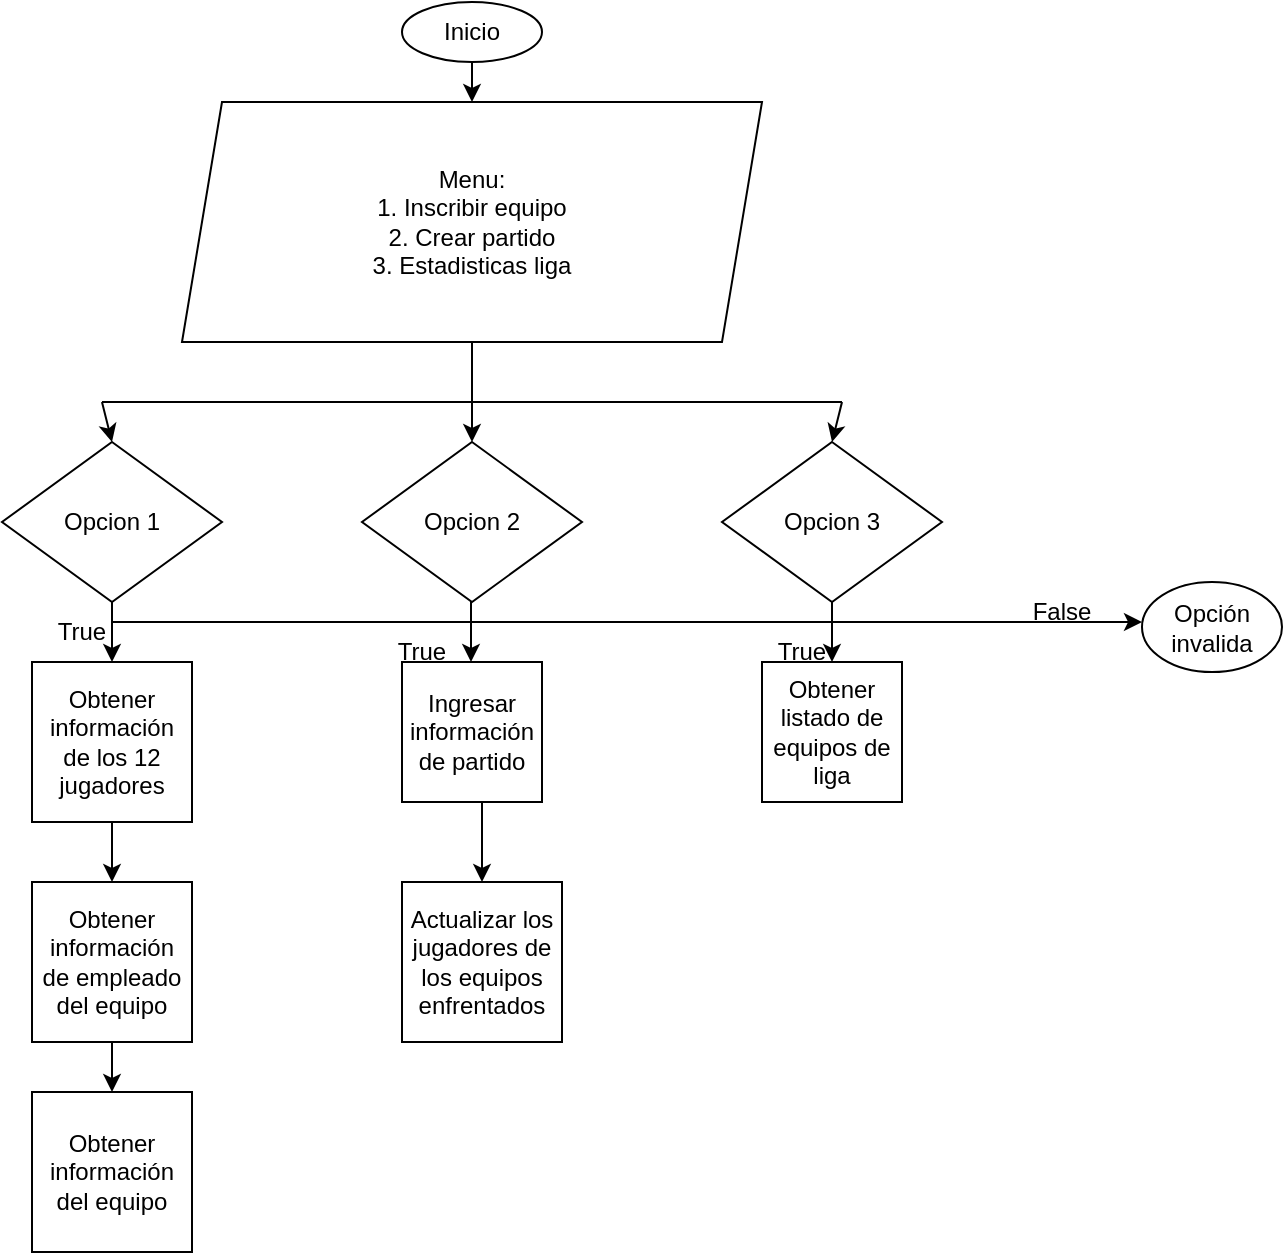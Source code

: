 <mxfile version="20.5.3" type="device"><diagram id="ZOQIdSvf8cV6x46VXNgm" name="Página-1"><mxGraphModel dx="1185" dy="554" grid="1" gridSize="10" guides="1" tooltips="1" connect="1" arrows="1" fold="1" page="1" pageScale="1" pageWidth="827" pageHeight="1169" math="0" shadow="0"><root><mxCell id="0"/><mxCell id="1" parent="0"/><mxCell id="ww_3XcjUSoUHcJ_U8RtY-1" value="Inicio" style="ellipse;whiteSpace=wrap;html=1;" vertex="1" parent="1"><mxGeometry x="320" width="70" height="30" as="geometry"/></mxCell><mxCell id="ww_3XcjUSoUHcJ_U8RtY-2" value="Menu:&lt;br&gt;1. Inscribir equipo&lt;br&gt;2. Crear partido&lt;br&gt;3. Estadisticas liga" style="shape=parallelogram;perimeter=parallelogramPerimeter;whiteSpace=wrap;html=1;fixedSize=1;" vertex="1" parent="1"><mxGeometry x="210" y="50" width="290" height="120" as="geometry"/></mxCell><mxCell id="ww_3XcjUSoUHcJ_U8RtY-3" value="" style="endArrow=classic;html=1;rounded=0;exitX=0.5;exitY=1;exitDx=0;exitDy=0;entryX=0.5;entryY=0;entryDx=0;entryDy=0;" edge="1" parent="1" source="ww_3XcjUSoUHcJ_U8RtY-1" target="ww_3XcjUSoUHcJ_U8RtY-2"><mxGeometry width="50" height="50" relative="1" as="geometry"><mxPoint x="540" y="260" as="sourcePoint"/><mxPoint x="590" y="210" as="targetPoint"/></mxGeometry></mxCell><mxCell id="ww_3XcjUSoUHcJ_U8RtY-4" value="Opcion 1" style="rhombus;whiteSpace=wrap;html=1;" vertex="1" parent="1"><mxGeometry x="120" y="220" width="110" height="80" as="geometry"/></mxCell><mxCell id="ww_3XcjUSoUHcJ_U8RtY-5" value="Opcion 2" style="rhombus;whiteSpace=wrap;html=1;" vertex="1" parent="1"><mxGeometry x="300" y="220" width="110" height="80" as="geometry"/></mxCell><mxCell id="ww_3XcjUSoUHcJ_U8RtY-6" value="Opcion 3" style="rhombus;whiteSpace=wrap;html=1;" vertex="1" parent="1"><mxGeometry x="480" y="220" width="110" height="80" as="geometry"/></mxCell><mxCell id="ww_3XcjUSoUHcJ_U8RtY-7" value="" style="endArrow=none;html=1;rounded=0;entryX=0.5;entryY=1;entryDx=0;entryDy=0;" edge="1" parent="1" target="ww_3XcjUSoUHcJ_U8RtY-2"><mxGeometry width="50" height="50" relative="1" as="geometry"><mxPoint x="355" y="200" as="sourcePoint"/><mxPoint x="380" y="170" as="targetPoint"/></mxGeometry></mxCell><mxCell id="ww_3XcjUSoUHcJ_U8RtY-8" value="" style="endArrow=none;html=1;rounded=0;" edge="1" parent="1"><mxGeometry width="50" height="50" relative="1" as="geometry"><mxPoint x="170" y="200" as="sourcePoint"/><mxPoint x="540" y="200" as="targetPoint"/></mxGeometry></mxCell><mxCell id="ww_3XcjUSoUHcJ_U8RtY-9" value="" style="endArrow=classic;html=1;rounded=0;entryX=0.5;entryY=0;entryDx=0;entryDy=0;" edge="1" parent="1" target="ww_3XcjUSoUHcJ_U8RtY-6"><mxGeometry width="50" height="50" relative="1" as="geometry"><mxPoint x="540" y="200" as="sourcePoint"/><mxPoint x="590" y="290" as="targetPoint"/></mxGeometry></mxCell><mxCell id="ww_3XcjUSoUHcJ_U8RtY-10" value="" style="endArrow=classic;html=1;rounded=0;entryX=0.5;entryY=0;entryDx=0;entryDy=0;" edge="1" parent="1" target="ww_3XcjUSoUHcJ_U8RtY-5"><mxGeometry width="50" height="50" relative="1" as="geometry"><mxPoint x="355" y="200" as="sourcePoint"/><mxPoint x="590" y="290" as="targetPoint"/></mxGeometry></mxCell><mxCell id="ww_3XcjUSoUHcJ_U8RtY-11" value="" style="endArrow=classic;html=1;rounded=0;entryX=0.5;entryY=0;entryDx=0;entryDy=0;" edge="1" parent="1" target="ww_3XcjUSoUHcJ_U8RtY-4"><mxGeometry width="50" height="50" relative="1" as="geometry"><mxPoint x="170" y="200" as="sourcePoint"/><mxPoint x="590" y="290" as="targetPoint"/></mxGeometry></mxCell><mxCell id="ww_3XcjUSoUHcJ_U8RtY-12" value="Obtener información de los 12 jugadores" style="whiteSpace=wrap;html=1;aspect=fixed;" vertex="1" parent="1"><mxGeometry x="135" y="330" width="80" height="80" as="geometry"/></mxCell><mxCell id="ww_3XcjUSoUHcJ_U8RtY-13" value="" style="endArrow=classic;html=1;rounded=0;exitX=0.5;exitY=1;exitDx=0;exitDy=0;entryX=0.5;entryY=0;entryDx=0;entryDy=0;" edge="1" parent="1" source="ww_3XcjUSoUHcJ_U8RtY-4" target="ww_3XcjUSoUHcJ_U8RtY-12"><mxGeometry width="50" height="50" relative="1" as="geometry"><mxPoint x="150" y="350" as="sourcePoint"/><mxPoint x="200" y="300" as="targetPoint"/></mxGeometry></mxCell><mxCell id="ww_3XcjUSoUHcJ_U8RtY-14" value="True" style="text;html=1;strokeColor=none;fillColor=none;align=center;verticalAlign=middle;whiteSpace=wrap;rounded=0;" vertex="1" parent="1"><mxGeometry x="130" y="300" width="60" height="30" as="geometry"/></mxCell><mxCell id="ww_3XcjUSoUHcJ_U8RtY-15" value="True" style="text;html=1;strokeColor=none;fillColor=none;align=center;verticalAlign=middle;whiteSpace=wrap;rounded=0;" vertex="1" parent="1"><mxGeometry x="300" y="310" width="60" height="30" as="geometry"/></mxCell><mxCell id="ww_3XcjUSoUHcJ_U8RtY-16" value="True" style="text;html=1;strokeColor=none;fillColor=none;align=center;verticalAlign=middle;whiteSpace=wrap;rounded=0;" vertex="1" parent="1"><mxGeometry x="490" y="310" width="60" height="30" as="geometry"/></mxCell><mxCell id="ww_3XcjUSoUHcJ_U8RtY-18" value="" style="endArrow=classic;html=1;rounded=0;exitX=0.5;exitY=1;exitDx=0;exitDy=0;entryX=0.5;entryY=0;entryDx=0;entryDy=0;" edge="1" parent="1"><mxGeometry width="50" height="50" relative="1" as="geometry"><mxPoint x="354.5" y="300" as="sourcePoint"/><mxPoint x="354.5" y="330" as="targetPoint"/></mxGeometry></mxCell><mxCell id="ww_3XcjUSoUHcJ_U8RtY-19" value="" style="endArrow=classic;html=1;rounded=0;exitX=0.5;exitY=1;exitDx=0;exitDy=0;" edge="1" parent="1" source="ww_3XcjUSoUHcJ_U8RtY-6"><mxGeometry width="50" height="50" relative="1" as="geometry"><mxPoint x="195" y="320" as="sourcePoint"/><mxPoint x="535" y="330" as="targetPoint"/></mxGeometry></mxCell><mxCell id="ww_3XcjUSoUHcJ_U8RtY-20" value="Ingresar información de partido" style="whiteSpace=wrap;html=1;aspect=fixed;" vertex="1" parent="1"><mxGeometry x="320" y="330" width="70" height="70" as="geometry"/></mxCell><mxCell id="ww_3XcjUSoUHcJ_U8RtY-21" value="Obtener listado de equipos de liga" style="whiteSpace=wrap;html=1;aspect=fixed;" vertex="1" parent="1"><mxGeometry x="500" y="330" width="70" height="70" as="geometry"/></mxCell><mxCell id="ww_3XcjUSoUHcJ_U8RtY-24" value="Obtener información de empleado del equipo" style="whiteSpace=wrap;html=1;aspect=fixed;" vertex="1" parent="1"><mxGeometry x="135" y="440" width="80" height="80" as="geometry"/></mxCell><mxCell id="ww_3XcjUSoUHcJ_U8RtY-25" value="" style="endArrow=classic;html=1;rounded=0;entryX=0.5;entryY=0;entryDx=0;entryDy=0;exitX=0.5;exitY=1;exitDx=0;exitDy=0;exitPerimeter=0;" edge="1" parent="1" source="ww_3XcjUSoUHcJ_U8RtY-12" target="ww_3XcjUSoUHcJ_U8RtY-24"><mxGeometry width="50" height="50" relative="1" as="geometry"><mxPoint x="180" y="410" as="sourcePoint"/><mxPoint x="230" y="360" as="targetPoint"/></mxGeometry></mxCell><mxCell id="ww_3XcjUSoUHcJ_U8RtY-26" value="Obtener información del equipo" style="whiteSpace=wrap;html=1;aspect=fixed;" vertex="1" parent="1"><mxGeometry x="135" y="545" width="80" height="80" as="geometry"/></mxCell><mxCell id="ww_3XcjUSoUHcJ_U8RtY-28" value="" style="endArrow=classic;html=1;rounded=0;entryX=0.5;entryY=0;entryDx=0;entryDy=0;exitX=0.5;exitY=1;exitDx=0;exitDy=0;" edge="1" parent="1" source="ww_3XcjUSoUHcJ_U8RtY-24" target="ww_3XcjUSoUHcJ_U8RtY-26"><mxGeometry width="50" height="50" relative="1" as="geometry"><mxPoint x="180" y="520" as="sourcePoint"/><mxPoint x="230" y="470" as="targetPoint"/></mxGeometry></mxCell><mxCell id="ww_3XcjUSoUHcJ_U8RtY-30" value="Actualizar los jugadores de los equipos enfrentados" style="whiteSpace=wrap;html=1;aspect=fixed;" vertex="1" parent="1"><mxGeometry x="320" y="440" width="80" height="80" as="geometry"/></mxCell><mxCell id="ww_3XcjUSoUHcJ_U8RtY-31" value="" style="endArrow=classic;html=1;rounded=0;entryX=0.5;entryY=0;entryDx=0;entryDy=0;" edge="1" parent="1" target="ww_3XcjUSoUHcJ_U8RtY-30"><mxGeometry width="50" height="50" relative="1" as="geometry"><mxPoint x="360" y="400" as="sourcePoint"/><mxPoint x="590" y="370" as="targetPoint"/></mxGeometry></mxCell><mxCell id="ww_3XcjUSoUHcJ_U8RtY-32" value="" style="endArrow=classic;html=1;rounded=0;" edge="1" parent="1"><mxGeometry width="50" height="50" relative="1" as="geometry"><mxPoint x="175" y="310" as="sourcePoint"/><mxPoint x="690" y="310" as="targetPoint"/><Array as="points"/></mxGeometry></mxCell><mxCell id="ww_3XcjUSoUHcJ_U8RtY-35" value="False" style="text;html=1;strokeColor=none;fillColor=none;align=center;verticalAlign=middle;whiteSpace=wrap;rounded=0;" vertex="1" parent="1"><mxGeometry x="620" y="290" width="60" height="30" as="geometry"/></mxCell><mxCell id="ww_3XcjUSoUHcJ_U8RtY-38" value="Opción invalida" style="ellipse;whiteSpace=wrap;html=1;" vertex="1" parent="1"><mxGeometry x="690" y="290" width="70" height="45" as="geometry"/></mxCell></root></mxGraphModel></diagram></mxfile>